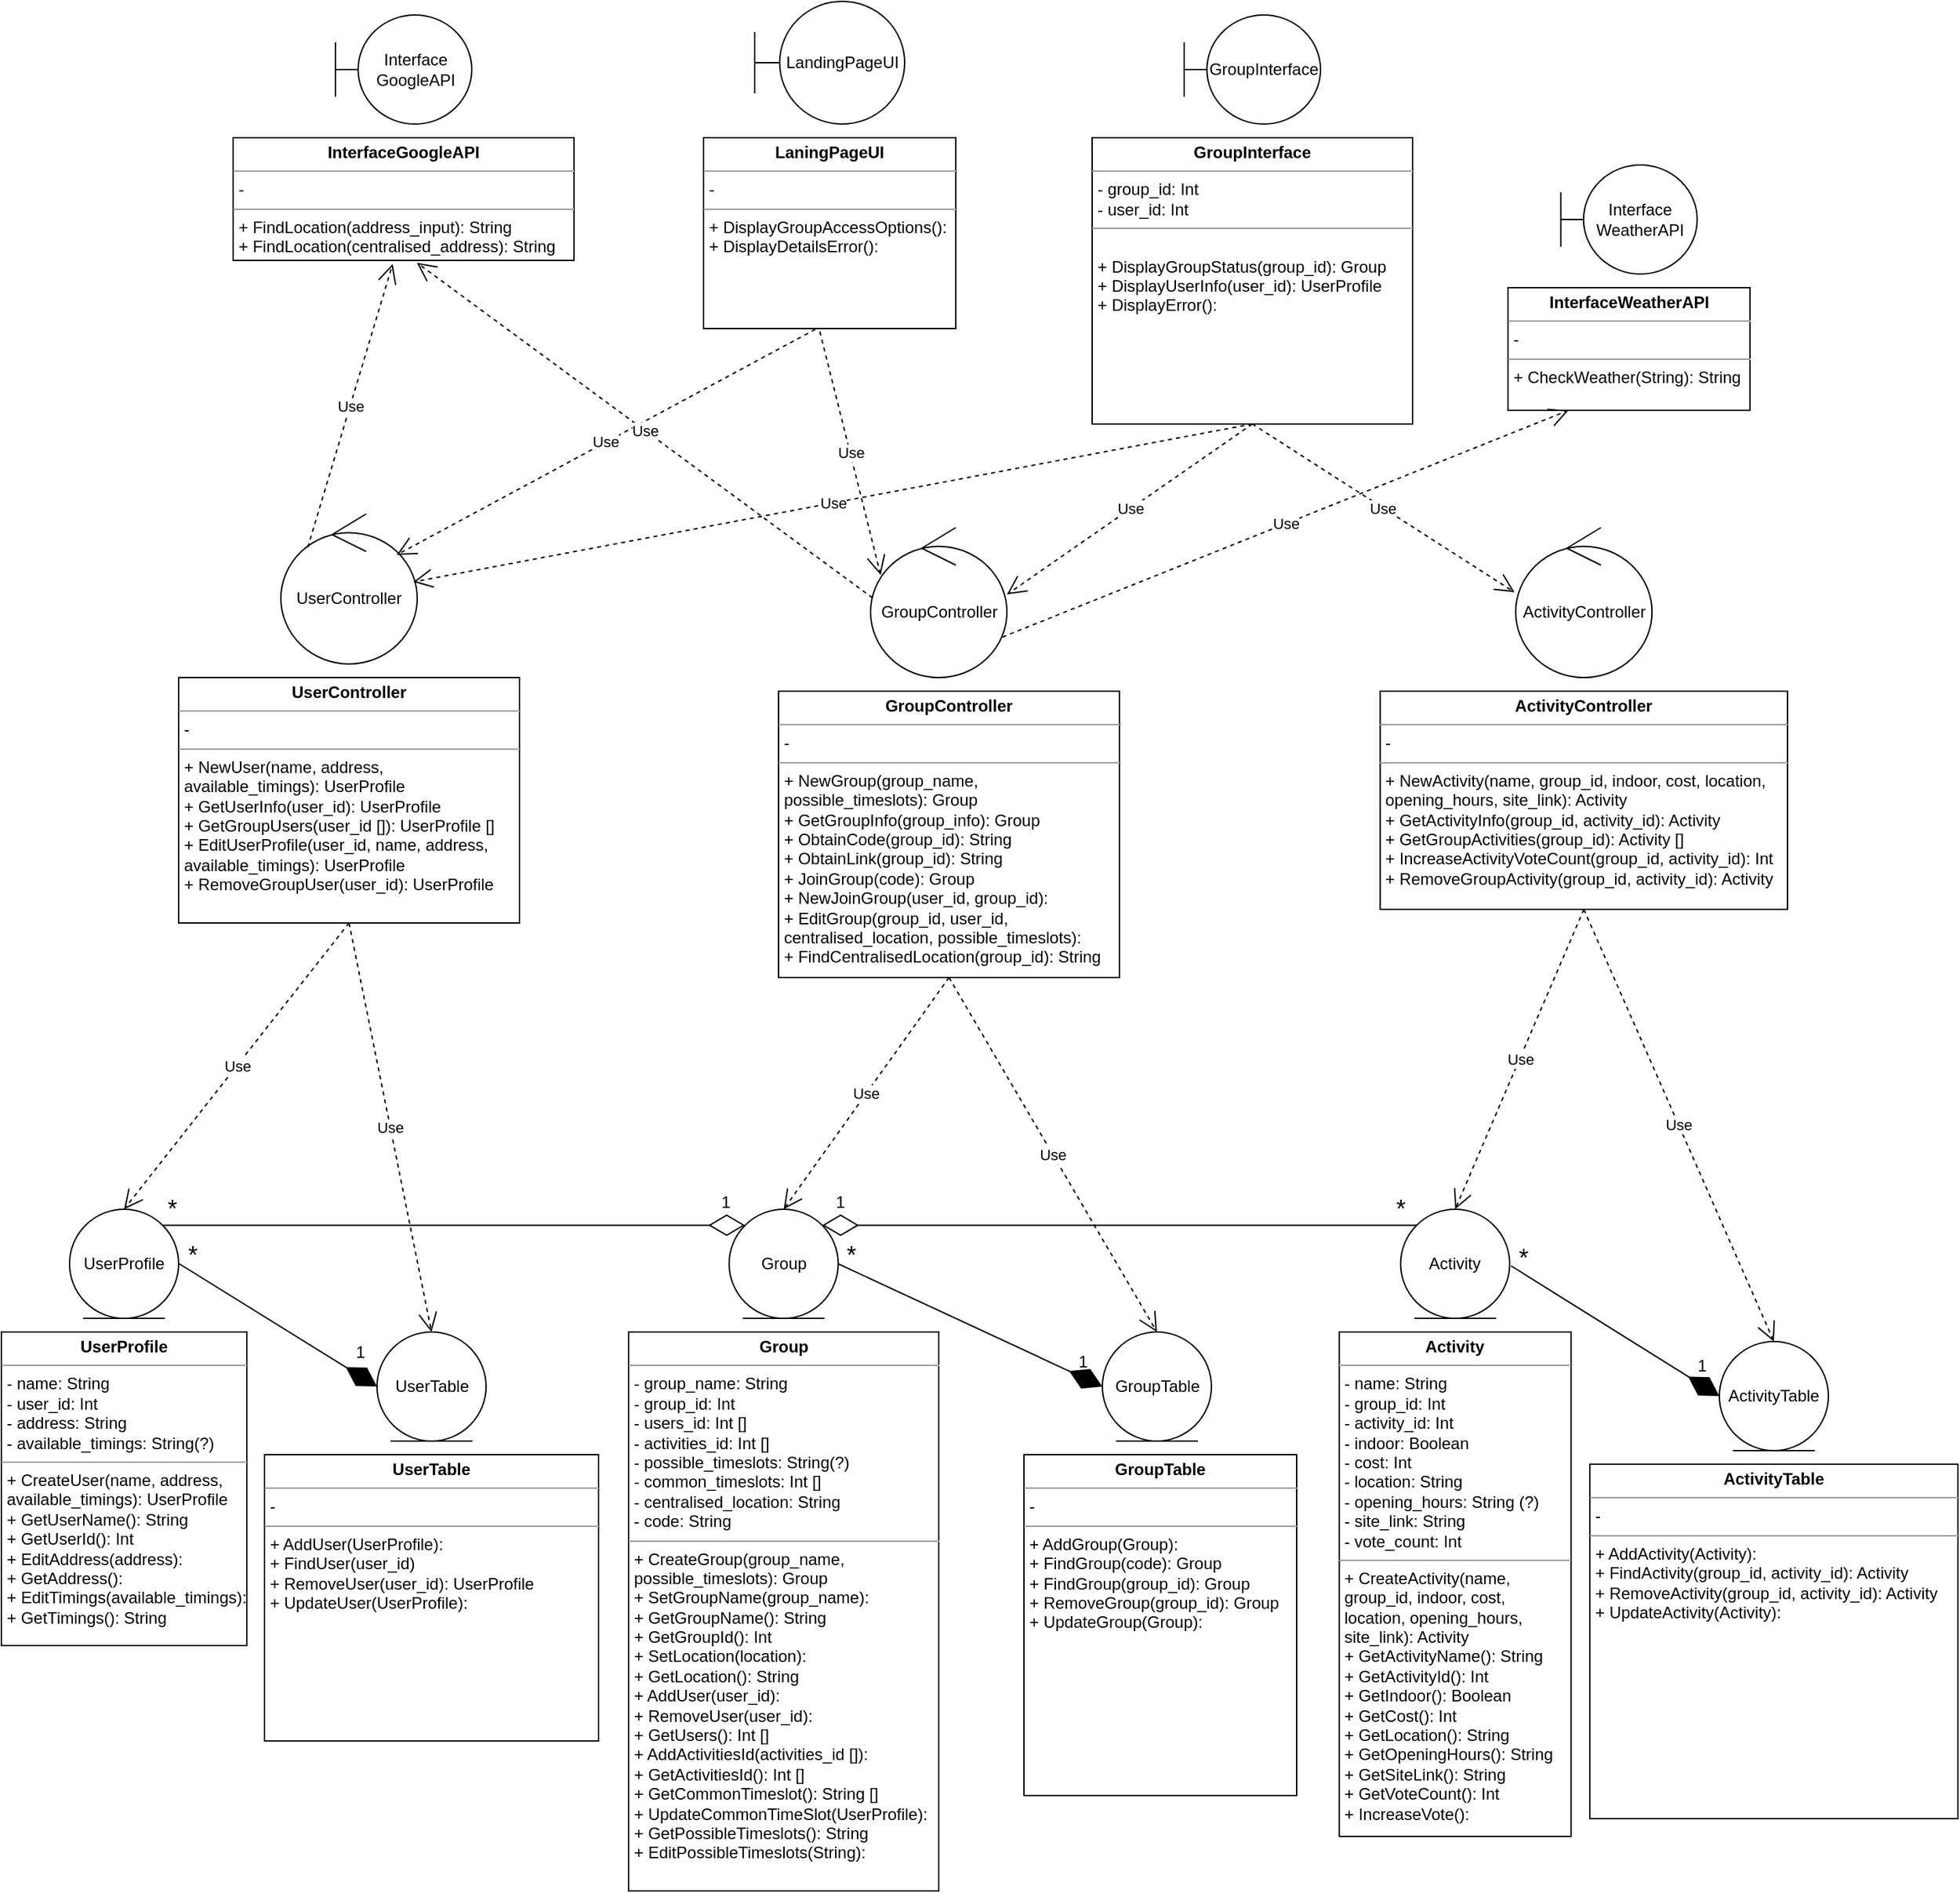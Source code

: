 <mxfile version="21.8.2" type="github">
  <diagram name="Page-1" id="uvnOoF_jIeyzYQmnAms-">
    <mxGraphModel dx="1050" dy="534" grid="1" gridSize="10" guides="1" tooltips="1" connect="1" arrows="1" fold="1" page="1" pageScale="1" pageWidth="850" pageHeight="1100" math="0" shadow="0">
      <root>
        <mxCell id="0" />
        <mxCell id="1" parent="0" />
        <mxCell id="8IvMyrpGu7eAvxIRYCVV-1" value="GroupController" style="ellipse;shape=umlControl;whiteSpace=wrap;html=1;" vertex="1" parent="1">
          <mxGeometry x="747.5" y="1070" width="100" height="110" as="geometry" />
        </mxCell>
        <mxCell id="8IvMyrpGu7eAvxIRYCVV-2" value="&lt;p style=&quot;margin:0px;margin-top:4px;text-align:center;&quot;&gt;&lt;b&gt;GroupController&lt;/b&gt;&lt;/p&gt;&lt;hr size=&quot;1&quot;&gt;&lt;p style=&quot;margin:0px;margin-left:4px;&quot;&gt;-&amp;nbsp;&lt;/p&gt;&lt;hr size=&quot;1&quot;&gt;&lt;p style=&quot;margin:0px;margin-left:4px;&quot;&gt;+ NewGroup(group_name, possible_timeslots&lt;span style=&quot;background-color: initial;&quot;&gt;): Group&lt;/span&gt;&lt;/p&gt;&lt;p style=&quot;margin:0px;margin-left:4px;&quot;&gt;&lt;span style=&quot;background-color: initial;&quot;&gt;+ GetGroupInfo(group_info): Group&lt;/span&gt;&lt;br&gt;&lt;/p&gt;&lt;p style=&quot;margin:0px;margin-left:4px;&quot;&gt;+ ObtainCode(group_id): String&lt;/p&gt;&lt;p style=&quot;margin:0px;margin-left:4px;&quot;&gt;+ ObtainLink(group_id): String&lt;/p&gt;&lt;p style=&quot;margin:0px;margin-left:4px;&quot;&gt;+ JoinGroup(code): Group&amp;nbsp;&lt;/p&gt;&lt;p style=&quot;margin:0px;margin-left:4px;&quot;&gt;+ NewJoinGroup(user_id, group_id):&lt;br&gt;&lt;/p&gt;&lt;p style=&quot;margin:0px;margin-left:4px;&quot;&gt;+ EditGroup(group_id, user_id, centralised_location, possible_timeslots):&amp;nbsp;&lt;/p&gt;&lt;p style=&quot;margin:0px;margin-left:4px;&quot;&gt;+ FindCentralisedLocation(group_id): String&lt;/p&gt;" style="verticalAlign=top;align=left;overflow=fill;fontSize=12;fontFamily=Helvetica;html=1;whiteSpace=wrap;" vertex="1" parent="1">
          <mxGeometry x="680" y="1190" width="250" height="210" as="geometry" />
        </mxCell>
        <mxCell id="8IvMyrpGu7eAvxIRYCVV-3" value="LandingPageUI" style="shape=umlBoundary;whiteSpace=wrap;html=1;" vertex="1" parent="1">
          <mxGeometry x="662.5" y="684" width="110" height="90" as="geometry" />
        </mxCell>
        <mxCell id="8IvMyrpGu7eAvxIRYCVV-4" value="&lt;p style=&quot;margin:0px;margin-top:4px;text-align:center;&quot;&gt;&lt;b&gt;LaningPageUI&lt;/b&gt;&lt;br&gt;&lt;/p&gt;&lt;hr size=&quot;1&quot;&gt;&lt;p style=&quot;margin:0px;margin-left:4px;&quot;&gt;-&lt;/p&gt;&lt;hr size=&quot;1&quot;&gt;&lt;p style=&quot;margin:0px;margin-left:4px;&quot;&gt;+ DisplayGroupAccessOptions():&lt;/p&gt;&lt;p style=&quot;margin:0px;margin-left:4px;&quot;&gt;+ DisplayDetailsError():&lt;/p&gt;" style="verticalAlign=top;align=left;overflow=fill;fontSize=12;fontFamily=Helvetica;html=1;whiteSpace=wrap;" vertex="1" parent="1">
          <mxGeometry x="625" y="784" width="185" height="140" as="geometry" />
        </mxCell>
        <mxCell id="8IvMyrpGu7eAvxIRYCVV-5" value="GroupTable" style="ellipse;shape=umlEntity;whiteSpace=wrap;html=1;" vertex="1" parent="1">
          <mxGeometry x="917.5" y="1660" width="80" height="80" as="geometry" />
        </mxCell>
        <mxCell id="8IvMyrpGu7eAvxIRYCVV-6" value="&lt;p style=&quot;margin:0px;margin-top:4px;text-align:center;&quot;&gt;&lt;b&gt;GroupTable&lt;/b&gt;&lt;/p&gt;&lt;hr size=&quot;1&quot;&gt;&lt;p style=&quot;margin:0px;margin-left:4px;&quot;&gt;-&lt;/p&gt;&lt;hr size=&quot;1&quot;&gt;&lt;p style=&quot;margin:0px;margin-left:4px;&quot;&gt;+ AddGroup(Group):&lt;br&gt;&lt;/p&gt;&lt;p style=&quot;margin:0px;margin-left:4px;&quot;&gt;+ FindGroup(code): Group&lt;/p&gt;&lt;p style=&quot;margin:0px;margin-left:4px;&quot;&gt;+ FindGroup(group_id): Group&lt;/p&gt;&lt;p style=&quot;margin:0px;margin-left:4px;&quot;&gt;+ RemoveGroup(group_id): Group&lt;/p&gt;&lt;p style=&quot;margin:0px;margin-left:4px;&quot;&gt;+ UpdateGroup(Group):&lt;/p&gt;" style="verticalAlign=top;align=left;overflow=fill;fontSize=12;fontFamily=Helvetica;html=1;whiteSpace=wrap;" vertex="1" parent="1">
          <mxGeometry x="860" y="1750" width="200" height="250" as="geometry" />
        </mxCell>
        <mxCell id="8IvMyrpGu7eAvxIRYCVV-7" value="Group" style="ellipse;shape=umlEntity;whiteSpace=wrap;html=1;" vertex="1" parent="1">
          <mxGeometry x="643.75" y="1570" width="80" height="80" as="geometry" />
        </mxCell>
        <mxCell id="8IvMyrpGu7eAvxIRYCVV-8" value="&lt;p style=&quot;margin:0px;margin-top:4px;text-align:center;&quot;&gt;&lt;b&gt;Group&lt;/b&gt;&lt;/p&gt;&lt;hr size=&quot;1&quot;&gt;&lt;p style=&quot;margin:0px;margin-left:4px;&quot;&gt;&lt;span style=&quot;background-color: initial;&quot;&gt;- group_name: String&lt;/span&gt;&lt;/p&gt;&lt;p style=&quot;margin:0px;margin-left:4px;&quot;&gt;&lt;span style=&quot;background-color: initial;&quot;&gt;- group_id: Int&lt;/span&gt;&lt;/p&gt;&lt;p style=&quot;margin:0px;margin-left:4px;&quot;&gt;&lt;span style=&quot;background-color: initial;&quot;&gt;- users_id: Int []&lt;/span&gt;&lt;br&gt;&lt;/p&gt;&lt;p style=&quot;margin:0px;margin-left:4px;&quot;&gt;- activities_id: Int []&lt;span style=&quot;background-color: initial;&quot;&gt;&lt;br&gt;&lt;/span&gt;&lt;/p&gt;&lt;p style=&quot;margin:0px;margin-left:4px;&quot;&gt;- possible_timeslots: String(?)&lt;/p&gt;&lt;p style=&quot;margin:0px;margin-left:4px;&quot;&gt;- common_timeslots: Int []&lt;/p&gt;&lt;p style=&quot;margin:0px;margin-left:4px;&quot;&gt;- centralised_location: String&lt;/p&gt;&lt;p style=&quot;margin:0px;margin-left:4px;&quot;&gt;- code: String&lt;/p&gt;&lt;hr size=&quot;1&quot;&gt;&lt;p style=&quot;border-color: var(--border-color); margin: 0px 0px 0px 4px;&quot;&gt;+ CreateGroup(group_name, possible_timeslots): Group&lt;/p&gt;&lt;p style=&quot;margin:0px;margin-left:4px;&quot;&gt;+ SetGroupName(group_name): &lt;/p&gt;&lt;p style=&quot;margin:0px;margin-left:4px;&quot;&gt;+ GetGroupName(): String&lt;/p&gt;&lt;p style=&quot;margin:0px;margin-left:4px;&quot;&gt;+ GetGroupId(): Int&lt;/p&gt;&lt;p style=&quot;margin:0px;margin-left:4px;&quot;&gt;+ SetLocation(location): &lt;/p&gt;&lt;p style=&quot;margin:0px;margin-left:4px;&quot;&gt;+ GetLocation(): String&lt;/p&gt;&lt;p style=&quot;margin:0px;margin-left:4px;&quot;&gt;+ AddUser(user_id):&lt;/p&gt;&lt;p style=&quot;margin:0px;margin-left:4px;&quot;&gt;&lt;span style=&quot;background-color: initial;&quot;&gt;+ RemoveUser(user_id):&lt;/span&gt;&lt;br&gt;&lt;/p&gt;&lt;p style=&quot;margin:0px;margin-left:4px;&quot;&gt;+ GetUsers(): Int []&lt;span style=&quot;background-color: initial;&quot;&gt;&lt;br&gt;&lt;/span&gt;&lt;/p&gt;&lt;p style=&quot;margin:0px;margin-left:4px;&quot;&gt;+ AddActivitiesId(activities_id []):&lt;/p&gt;&lt;p style=&quot;margin:0px;margin-left:4px;&quot;&gt;+ GetActivitiesId(): Int []&lt;/p&gt;&lt;p style=&quot;margin:0px;margin-left:4px;&quot;&gt;+ GetCommonTimeslot(): String []&lt;/p&gt;&lt;p style=&quot;margin:0px;margin-left:4px;&quot;&gt;+ UpdateCommonTimeSlot(UserProfile):&amp;nbsp;&lt;/p&gt;&lt;p style=&quot;margin:0px;margin-left:4px;&quot;&gt;+ GetPossibleTimeslots(): String&lt;br&gt;&lt;/p&gt;&lt;p style=&quot;margin:0px;margin-left:4px;&quot;&gt;+ EditPossibleTimeslots(String):&lt;/p&gt;" style="verticalAlign=top;align=left;overflow=fill;fontSize=12;fontFamily=Helvetica;html=1;whiteSpace=wrap;" vertex="1" parent="1">
          <mxGeometry x="570" y="1660" width="227.5" height="410" as="geometry" />
        </mxCell>
        <mxCell id="8IvMyrpGu7eAvxIRYCVV-9" value="UserProfile" style="ellipse;shape=umlEntity;whiteSpace=wrap;html=1;" vertex="1" parent="1">
          <mxGeometry x="160" y="1570" width="80" height="80" as="geometry" />
        </mxCell>
        <mxCell id="8IvMyrpGu7eAvxIRYCVV-10" value="&lt;p style=&quot;margin:0px;margin-top:4px;text-align:center;&quot;&gt;&lt;b&gt;UserProfile&lt;/b&gt;&lt;/p&gt;&lt;hr size=&quot;1&quot;&gt;&lt;p style=&quot;margin:0px;margin-left:4px;&quot;&gt;- name: String&lt;/p&gt;&lt;p style=&quot;margin:0px;margin-left:4px;&quot;&gt;- user_id: Int&lt;/p&gt;&lt;p style=&quot;margin:0px;margin-left:4px;&quot;&gt;- address: String&lt;/p&gt;&lt;p style=&quot;margin:0px;margin-left:4px;&quot;&gt;- available_timings: String(?)&lt;/p&gt;&lt;hr size=&quot;1&quot;&gt;&lt;p style=&quot;border-color: var(--border-color); margin: 0px 0px 0px 4px;&quot;&gt;+ CreateUser(name, address, available_timings): UserProfile&lt;/p&gt;&lt;p style=&quot;margin:0px;margin-left:4px;&quot;&gt;+ GetUserName(): String&lt;br&gt;&lt;/p&gt;&lt;p style=&quot;margin:0px;margin-left:4px;&quot;&gt;&lt;span style=&quot;background-color: initial;&quot;&gt;+ GetUserId(): Int&lt;/span&gt;&lt;/p&gt;&lt;p style=&quot;margin:0px;margin-left:4px;&quot;&gt;&lt;span style=&quot;background-color: initial;&quot;&gt;+ EditAddress(address):&lt;/span&gt;&lt;/p&gt;&lt;p style=&quot;margin:0px;margin-left:4px;&quot;&gt;&lt;span style=&quot;background-color: initial;&quot;&gt;+ GetAddress():&lt;/span&gt;&lt;/p&gt;&lt;p style=&quot;margin:0px;margin-left:4px;&quot;&gt;+ EditTimings(available_timings):&lt;/p&gt;&lt;p style=&quot;margin:0px;margin-left:4px;&quot;&gt;+ GetTimings(): String&lt;/p&gt;" style="verticalAlign=top;align=left;overflow=fill;fontSize=12;fontFamily=Helvetica;html=1;whiteSpace=wrap;" vertex="1" parent="1">
          <mxGeometry x="110" y="1660" width="180" height="230" as="geometry" />
        </mxCell>
        <mxCell id="8IvMyrpGu7eAvxIRYCVV-11" value="UserController" style="ellipse;shape=umlControl;whiteSpace=wrap;html=1;" vertex="1" parent="1">
          <mxGeometry x="315" y="1060" width="100" height="110" as="geometry" />
        </mxCell>
        <mxCell id="8IvMyrpGu7eAvxIRYCVV-12" value="&lt;p style=&quot;margin:0px;margin-top:4px;text-align:center;&quot;&gt;&lt;b&gt;UserController&lt;/b&gt;&lt;/p&gt;&lt;hr size=&quot;1&quot;&gt;&lt;p style=&quot;margin:0px;margin-left:4px;&quot;&gt;-&lt;/p&gt;&lt;hr size=&quot;1&quot;&gt;&lt;p style=&quot;margin:0px;margin-left:4px;&quot;&gt;&lt;span style=&quot;background-color: initial;&quot;&gt;+ NewUser(name, address, available_timings): UserProfile&lt;/span&gt;&lt;/p&gt;&lt;p style=&quot;margin:0px;margin-left:4px;&quot;&gt;&lt;span style=&quot;background-color: initial;&quot;&gt;+ GetUserInfo(user_id): UserProfile&lt;/span&gt;&lt;br&gt;&lt;/p&gt;&lt;p style=&quot;margin:0px;margin-left:4px;&quot;&gt;+ GetGroupUsers(user_id []): UserProfile []&lt;br&gt;&lt;/p&gt;&lt;p style=&quot;margin:0px;margin-left:4px;&quot;&gt;+ EditUserProfile(user_id, name, address, available_timings): UserProfile&lt;/p&gt;&lt;p style=&quot;margin:0px;margin-left:4px;&quot;&gt;&lt;span style=&quot;background-color: initial;&quot;&gt;+ RemoveGroupUser(user_id): UserProfile&amp;nbsp;&lt;/span&gt;&lt;/p&gt;" style="verticalAlign=top;align=left;overflow=fill;fontSize=12;fontFamily=Helvetica;html=1;whiteSpace=wrap;" vertex="1" parent="1">
          <mxGeometry x="240" y="1180" width="250" height="180" as="geometry" />
        </mxCell>
        <mxCell id="8IvMyrpGu7eAvxIRYCVV-13" value="Interface&lt;br&gt;GoogleAPI" style="shape=umlBoundary;whiteSpace=wrap;html=1;" vertex="1" parent="1">
          <mxGeometry x="355" y="694" width="100" height="80" as="geometry" />
        </mxCell>
        <mxCell id="8IvMyrpGu7eAvxIRYCVV-14" value="&lt;p style=&quot;margin:0px;margin-top:4px;text-align:center;&quot;&gt;&lt;b&gt;InterfaceGoogleAPI&lt;/b&gt;&lt;/p&gt;&lt;hr size=&quot;1&quot;&gt;&lt;p style=&quot;margin:0px;margin-left:4px;&quot;&gt;-&lt;/p&gt;&lt;hr size=&quot;1&quot;&gt;&lt;p style=&quot;margin:0px;margin-left:4px;&quot;&gt;+ FindLocation(address_input): String&lt;/p&gt;&lt;p style=&quot;margin:0px;margin-left:4px;&quot;&gt;+ FindLocation(centralised_address): String&lt;/p&gt;" style="verticalAlign=top;align=left;overflow=fill;fontSize=12;fontFamily=Helvetica;html=1;whiteSpace=wrap;" vertex="1" parent="1">
          <mxGeometry x="280" y="784" width="250" height="90" as="geometry" />
        </mxCell>
        <mxCell id="8IvMyrpGu7eAvxIRYCVV-15" value="Interface&lt;br&gt;WeatherAPI" style="shape=umlBoundary;whiteSpace=wrap;html=1;" vertex="1" parent="1">
          <mxGeometry x="1253.75" y="804" width="100" height="80" as="geometry" />
        </mxCell>
        <mxCell id="8IvMyrpGu7eAvxIRYCVV-16" value="&lt;p style=&quot;margin:0px;margin-top:4px;text-align:center;&quot;&gt;&lt;b&gt;InterfaceWeatherAPI&lt;/b&gt;&lt;/p&gt;&lt;hr size=&quot;1&quot;&gt;&lt;p style=&quot;margin:0px;margin-left:4px;&quot;&gt;-&lt;/p&gt;&lt;hr size=&quot;1&quot;&gt;&lt;p style=&quot;margin:0px;margin-left:4px;&quot;&gt;+ CheckWeather(String): String&lt;/p&gt;" style="verticalAlign=top;align=left;overflow=fill;fontSize=12;fontFamily=Helvetica;html=1;whiteSpace=wrap;" vertex="1" parent="1">
          <mxGeometry x="1215" y="894" width="177.5" height="90" as="geometry" />
        </mxCell>
        <mxCell id="8IvMyrpGu7eAvxIRYCVV-17" value="GroupInterface" style="shape=umlBoundary;whiteSpace=wrap;html=1;" vertex="1" parent="1">
          <mxGeometry x="977.5" y="694" width="100" height="80" as="geometry" />
        </mxCell>
        <mxCell id="8IvMyrpGu7eAvxIRYCVV-18" value="&lt;p style=&quot;margin:0px;margin-top:4px;text-align:center;&quot;&gt;&lt;b&gt;GroupInterface&lt;/b&gt;&lt;/p&gt;&lt;hr size=&quot;1&quot;&gt;&lt;p style=&quot;margin:0px;margin-left:4px;&quot;&gt;- group_id: Int&lt;/p&gt;&lt;p style=&quot;margin:0px;margin-left:4px;&quot;&gt;- user_id: Int&lt;/p&gt;&lt;hr size=&quot;1&quot;&gt;&lt;p style=&quot;margin:0px;margin-left:4px;&quot;&gt;&lt;span style=&quot;background-color: initial;&quot;&gt;&lt;br&gt;&lt;/span&gt;&lt;/p&gt;&lt;p style=&quot;margin:0px;margin-left:4px;&quot;&gt;&lt;span style=&quot;background-color: initial;&quot;&gt;+ DisplayGroupStatus(group_id): Group&lt;/span&gt;&lt;br&gt;&lt;/p&gt;&lt;p style=&quot;margin:0px;margin-left:4px;&quot;&gt;+ DisplayUserInfo(user_id): UserProfile&lt;span style=&quot;background-color: initial;&quot;&gt;&lt;br&gt;&lt;/span&gt;&lt;/p&gt;&lt;p style=&quot;margin:0px;margin-left:4px;&quot;&gt;&lt;span style=&quot;background-color: initial;&quot;&gt;+ DisplayError():&lt;/span&gt;&lt;/p&gt;&lt;p style=&quot;margin:0px;margin-left:4px;&quot;&gt;&lt;br&gt;&lt;/p&gt;" style="verticalAlign=top;align=left;overflow=fill;fontSize=12;fontFamily=Helvetica;html=1;whiteSpace=wrap;" vertex="1" parent="1">
          <mxGeometry x="910" y="784" width="235" height="210" as="geometry" />
        </mxCell>
        <mxCell id="8IvMyrpGu7eAvxIRYCVV-19" value="Activity" style="ellipse;shape=umlEntity;whiteSpace=wrap;html=1;" vertex="1" parent="1">
          <mxGeometry x="1136.25" y="1570" width="80" height="80" as="geometry" />
        </mxCell>
        <mxCell id="8IvMyrpGu7eAvxIRYCVV-20" value="&lt;p style=&quot;margin:0px;margin-top:4px;text-align:center;&quot;&gt;&lt;b&gt;Activity&lt;/b&gt;&lt;/p&gt;&lt;hr size=&quot;1&quot;&gt;&lt;p style=&quot;margin:0px;margin-left:4px;&quot;&gt;- name: String&lt;/p&gt;&lt;p style=&quot;margin:0px;margin-left:4px;&quot;&gt;- group_id: Int&lt;/p&gt;&lt;p style=&quot;margin:0px;margin-left:4px;&quot;&gt;- activity_id: Int&lt;/p&gt;&lt;p style=&quot;margin:0px;margin-left:4px;&quot;&gt;- indoor: Boolean&lt;/p&gt;&lt;p style=&quot;margin:0px;margin-left:4px;&quot;&gt;- cost: Int&lt;/p&gt;&lt;p style=&quot;margin:0px;margin-left:4px;&quot;&gt;- location: String&lt;/p&gt;&lt;p style=&quot;margin:0px;margin-left:4px;&quot;&gt;- opening_hours: String (?)&lt;/p&gt;&lt;p style=&quot;margin:0px;margin-left:4px;&quot;&gt;- site_link: String&lt;/p&gt;&lt;p style=&quot;margin:0px;margin-left:4px;&quot;&gt;- vote_count: Int&lt;/p&gt;&lt;hr size=&quot;1&quot;&gt;&lt;p style=&quot;margin:0px;margin-left:4px;&quot;&gt;+ CreateActivity(name, group_id, indoor, cost, location, opening_hours, site_link): Activity&lt;br&gt;&lt;/p&gt;&lt;p style=&quot;margin:0px;margin-left:4px;&quot;&gt;+ GetActivityName(): String&lt;/p&gt;&lt;p style=&quot;margin:0px;margin-left:4px;&quot;&gt;+ GetActivityId(): Int&lt;/p&gt;&lt;p style=&quot;margin:0px;margin-left:4px;&quot;&gt;+ GetIndoor(): Boolean&lt;/p&gt;&lt;p style=&quot;margin:0px;margin-left:4px;&quot;&gt;+ GetCost(): Int&lt;/p&gt;&lt;p style=&quot;margin:0px;margin-left:4px;&quot;&gt;+ GetLocation(): String&lt;/p&gt;&lt;p style=&quot;margin:0px;margin-left:4px;&quot;&gt;+ GetOpeningHours(): String&lt;/p&gt;&lt;p style=&quot;margin:0px;margin-left:4px;&quot;&gt;+ GetSiteLink(): String&lt;/p&gt;&lt;p style=&quot;margin:0px;margin-left:4px;&quot;&gt;+ GetVoteCount(): Int&lt;/p&gt;&lt;p style=&quot;margin:0px;margin-left:4px;&quot;&gt;+ IncreaseVote():&amp;nbsp;&lt;br&gt;&lt;/p&gt;" style="verticalAlign=top;align=left;overflow=fill;fontSize=12;fontFamily=Helvetica;html=1;whiteSpace=wrap;" vertex="1" parent="1">
          <mxGeometry x="1091.25" y="1660" width="170" height="370" as="geometry" />
        </mxCell>
        <mxCell id="8IvMyrpGu7eAvxIRYCVV-21" value="ActivityTable" style="ellipse;shape=umlEntity;whiteSpace=wrap;html=1;" vertex="1" parent="1">
          <mxGeometry x="1370" y="1667" width="80" height="80" as="geometry" />
        </mxCell>
        <mxCell id="8IvMyrpGu7eAvxIRYCVV-22" value="&lt;p style=&quot;margin:0px;margin-top:4px;text-align:center;&quot;&gt;&lt;b&gt;ActivityTable&lt;/b&gt;&lt;/p&gt;&lt;hr size=&quot;1&quot;&gt;&lt;p style=&quot;margin:0px;margin-left:4px;&quot;&gt;-&amp;nbsp;&lt;br&gt;&lt;/p&gt;&lt;hr size=&quot;1&quot;&gt;&lt;p style=&quot;margin:0px;margin-left:4px;&quot;&gt;+ AddActivity(Activity):&lt;br&gt;&lt;/p&gt;&lt;p style=&quot;margin:0px;margin-left:4px;&quot;&gt;+ FindActivity(group_id, activity_id): Activity&lt;/p&gt;&lt;p style=&quot;margin:0px;margin-left:4px;&quot;&gt;+ RemoveActivity(group_id, activity_id): Activity&lt;br&gt;&lt;/p&gt;&lt;p style=&quot;margin:0px;margin-left:4px;&quot;&gt;+ UpdateActivity(Activity):&lt;/p&gt;&lt;p style=&quot;margin:0px;margin-left:4px;&quot;&gt;&lt;br&gt;&lt;/p&gt;" style="verticalAlign=top;align=left;overflow=fill;fontSize=12;fontFamily=Helvetica;html=1;whiteSpace=wrap;" vertex="1" parent="1">
          <mxGeometry x="1275" y="1757" width="270" height="260" as="geometry" />
        </mxCell>
        <mxCell id="8IvMyrpGu7eAvxIRYCVV-23" value="ActivityController" style="ellipse;shape=umlControl;whiteSpace=wrap;html=1;" vertex="1" parent="1">
          <mxGeometry x="1220.63" y="1070" width="100" height="110" as="geometry" />
        </mxCell>
        <mxCell id="8IvMyrpGu7eAvxIRYCVV-24" value="&lt;p style=&quot;margin:0px;margin-top:4px;text-align:center;&quot;&gt;&lt;b&gt;ActivityController&lt;/b&gt;&lt;/p&gt;&lt;hr size=&quot;1&quot;&gt;&lt;p style=&quot;margin:0px;margin-left:4px;&quot;&gt;-&lt;/p&gt;&lt;hr size=&quot;1&quot;&gt;&lt;p style=&quot;margin:0px;margin-left:4px;&quot;&gt;+ NewActivity(name, group_id, indoor, cost, location, opening_hours, site_link): Activity&lt;/p&gt;&lt;p style=&quot;margin:0px;margin-left:4px;&quot;&gt;+ GetActivityInfo(group_id, activity_id): Activity&lt;br&gt;&lt;/p&gt;&lt;p style=&quot;margin:0px;margin-left:4px;&quot;&gt;+ GetGroupActivities(group_id): Activity []&lt;/p&gt;&lt;p style=&quot;margin:0px;margin-left:4px;&quot;&gt;&lt;span style=&quot;text-align: center; background-color: initial;&quot;&gt;+ IncreaseActivityVoteCount(group_id, activity_id): Int&lt;/span&gt;&lt;/p&gt;&lt;p style=&quot;margin:0px;margin-left:4px;&quot;&gt;&lt;span style=&quot;text-align: center; background-color: initial;&quot;&gt;+ RemoveGroupActivity(group_id, activity_id): Activity&lt;/span&gt;&lt;/p&gt;&lt;p style=&quot;margin:0px;margin-left:4px;&quot;&gt;&lt;br&gt;&lt;/p&gt;" style="verticalAlign=top;align=left;overflow=fill;fontSize=12;fontFamily=Helvetica;html=1;whiteSpace=wrap;" vertex="1" parent="1">
          <mxGeometry x="1121.25" y="1190" width="298.75" height="160" as="geometry" />
        </mxCell>
        <mxCell id="8IvMyrpGu7eAvxIRYCVV-25" value="UserTable" style="ellipse;shape=umlEntity;whiteSpace=wrap;html=1;" vertex="1" parent="1">
          <mxGeometry x="385.5" y="1660" width="80" height="80" as="geometry" />
        </mxCell>
        <mxCell id="8IvMyrpGu7eAvxIRYCVV-26" value="&lt;p style=&quot;margin:0px;margin-top:4px;text-align:center;&quot;&gt;&lt;b&gt;UserTable&lt;/b&gt;&lt;/p&gt;&lt;hr size=&quot;1&quot;&gt;&lt;p style=&quot;margin:0px;margin-left:4px;&quot;&gt;-&lt;/p&gt;&lt;hr size=&quot;1&quot;&gt;&lt;p style=&quot;margin:0px;margin-left:4px;&quot;&gt;&lt;span style=&quot;background-color: initial;&quot;&gt;+ AddUser(UserProfile):&amp;nbsp;&lt;/span&gt;&lt;br&gt;&lt;/p&gt;&lt;p style=&quot;margin:0px;margin-left:4px;&quot;&gt;+ FindUser(user_id)&lt;/p&gt;&lt;p style=&quot;margin:0px;margin-left:4px;&quot;&gt;&lt;span style=&quot;background-color: initial;&quot;&gt;+ RemoveUser(user_id): UserProfile&lt;/span&gt;&lt;br&gt;&lt;/p&gt;&lt;p style=&quot;margin:0px;margin-left:4px;&quot;&gt;+ UpdateUser(UserProfile):&lt;/p&gt;" style="verticalAlign=top;align=left;overflow=fill;fontSize=12;fontFamily=Helvetica;html=1;whiteSpace=wrap;" vertex="1" parent="1">
          <mxGeometry x="303" y="1750" width="245" height="210" as="geometry" />
        </mxCell>
        <mxCell id="8IvMyrpGu7eAvxIRYCVV-27" value="Use" style="endArrow=open;endSize=12;dashed=1;html=1;rounded=0;entryX=1;entryY=0.446;entryDx=0;entryDy=0;entryPerimeter=0;exitX=0.5;exitY=1;exitDx=0;exitDy=0;" edge="1" parent="1" source="8IvMyrpGu7eAvxIRYCVV-18" target="8IvMyrpGu7eAvxIRYCVV-1">
          <mxGeometry width="160" relative="1" as="geometry">
            <mxPoint x="1010" y="970" as="sourcePoint" />
            <mxPoint x="803.75" y="990" as="targetPoint" />
          </mxGeometry>
        </mxCell>
        <mxCell id="8IvMyrpGu7eAvxIRYCVV-28" value="Use" style="endArrow=open;endSize=12;dashed=1;html=1;rounded=0;entryX=0.972;entryY=0.453;entryDx=0;entryDy=0;entryPerimeter=0;exitX=0.5;exitY=1;exitDx=0;exitDy=0;" edge="1" parent="1" source="8IvMyrpGu7eAvxIRYCVV-18" target="8IvMyrpGu7eAvxIRYCVV-11">
          <mxGeometry width="160" relative="1" as="geometry">
            <mxPoint x="950" y="970" as="sourcePoint" />
            <mxPoint x="858" y="1129" as="targetPoint" />
          </mxGeometry>
        </mxCell>
        <mxCell id="8IvMyrpGu7eAvxIRYCVV-29" value="Use" style="endArrow=open;endSize=12;dashed=1;html=1;rounded=0;entryX=-0.009;entryY=0.431;entryDx=0;entryDy=0;entryPerimeter=0;exitX=0.5;exitY=1;exitDx=0;exitDy=0;" edge="1" parent="1" source="8IvMyrpGu7eAvxIRYCVV-18" target="8IvMyrpGu7eAvxIRYCVV-23">
          <mxGeometry width="160" relative="1" as="geometry">
            <mxPoint x="1040" y="960" as="sourcePoint" />
            <mxPoint x="868" y="1139" as="targetPoint" />
          </mxGeometry>
        </mxCell>
        <mxCell id="8IvMyrpGu7eAvxIRYCVV-30" value="Use" style="endArrow=open;endSize=12;dashed=1;html=1;rounded=0;exitX=0.461;exitY=1.016;exitDx=0;exitDy=0;exitPerimeter=0;entryX=0.074;entryY=0.316;entryDx=0;entryDy=0;entryPerimeter=0;" edge="1" parent="1" source="8IvMyrpGu7eAvxIRYCVV-4" target="8IvMyrpGu7eAvxIRYCVV-1">
          <mxGeometry width="160" relative="1" as="geometry">
            <mxPoint x="550" y="930" as="sourcePoint" />
            <mxPoint x="710" y="930" as="targetPoint" />
          </mxGeometry>
        </mxCell>
        <mxCell id="8IvMyrpGu7eAvxIRYCVV-31" value="Use" style="endArrow=open;endSize=12;dashed=1;html=1;rounded=0;exitX=0.443;exitY=1.004;exitDx=0;exitDy=0;exitPerimeter=0;" edge="1" parent="1" source="8IvMyrpGu7eAvxIRYCVV-4">
          <mxGeometry width="160" relative="1" as="geometry">
            <mxPoint x="550" y="930" as="sourcePoint" />
            <mxPoint x="400" y="1090" as="targetPoint" />
          </mxGeometry>
        </mxCell>
        <mxCell id="8IvMyrpGu7eAvxIRYCVV-32" value="Use" style="endArrow=open;endSize=12;dashed=1;html=1;rounded=0;exitX=0.197;exitY=0.223;exitDx=0;exitDy=0;exitPerimeter=0;entryX=0.468;entryY=1.029;entryDx=0;entryDy=0;entryPerimeter=0;" edge="1" parent="1" source="8IvMyrpGu7eAvxIRYCVV-11" target="8IvMyrpGu7eAvxIRYCVV-14">
          <mxGeometry width="160" relative="1" as="geometry">
            <mxPoint x="550" y="1040" as="sourcePoint" />
            <mxPoint x="710" y="1040" as="targetPoint" />
          </mxGeometry>
        </mxCell>
        <mxCell id="8IvMyrpGu7eAvxIRYCVV-33" value="Use" style="endArrow=open;endSize=12;dashed=1;html=1;rounded=0;entryX=0.539;entryY=1.019;entryDx=0;entryDy=0;entryPerimeter=0;exitX=0.015;exitY=0.469;exitDx=0;exitDy=0;exitPerimeter=0;" edge="1" parent="1" source="8IvMyrpGu7eAvxIRYCVV-1" target="8IvMyrpGu7eAvxIRYCVV-14">
          <mxGeometry width="160" relative="1" as="geometry">
            <mxPoint x="550" y="1040" as="sourcePoint" />
            <mxPoint x="710" y="1040" as="targetPoint" />
          </mxGeometry>
        </mxCell>
        <mxCell id="8IvMyrpGu7eAvxIRYCVV-34" value="Use" style="endArrow=open;endSize=12;dashed=1;html=1;rounded=0;entryX=0.25;entryY=1;entryDx=0;entryDy=0;exitX=0.967;exitY=0.73;exitDx=0;exitDy=0;exitPerimeter=0;" edge="1" parent="1" source="8IvMyrpGu7eAvxIRYCVV-1" target="8IvMyrpGu7eAvxIRYCVV-16">
          <mxGeometry width="160" relative="1" as="geometry">
            <mxPoint x="850" y="1140" as="sourcePoint" />
            <mxPoint x="1200" y="1040" as="targetPoint" />
          </mxGeometry>
        </mxCell>
        <mxCell id="8IvMyrpGu7eAvxIRYCVV-35" value="" style="endArrow=diamondThin;endFill=1;endSize=24;html=1;rounded=0;entryX=0;entryY=0.5;entryDx=0;entryDy=0;exitX=1;exitY=0.5;exitDx=0;exitDy=0;" edge="1" parent="1" source="8IvMyrpGu7eAvxIRYCVV-7" target="8IvMyrpGu7eAvxIRYCVV-5">
          <mxGeometry width="160" relative="1" as="geometry">
            <mxPoint x="790" y="1470" as="sourcePoint" />
            <mxPoint x="950" y="1470" as="targetPoint" />
          </mxGeometry>
        </mxCell>
        <mxCell id="8IvMyrpGu7eAvxIRYCVV-36" value="&lt;font style=&quot;font-size: 18px;&quot;&gt;*&lt;/font&gt;" style="text;html=1;align=center;verticalAlign=middle;resizable=0;points=[];autosize=1;strokeColor=none;fillColor=none;fontStyle=0" vertex="1" parent="1">
          <mxGeometry x="718" y="1584" width="30" height="40" as="geometry" />
        </mxCell>
        <mxCell id="8IvMyrpGu7eAvxIRYCVV-37" value="1" style="text;html=1;align=center;verticalAlign=middle;resizable=0;points=[];autosize=1;strokeColor=none;fillColor=none;" vertex="1" parent="1">
          <mxGeometry x="888" y="1667" width="30" height="30" as="geometry" />
        </mxCell>
        <mxCell id="8IvMyrpGu7eAvxIRYCVV-38" value="" style="endArrow=diamondThin;endFill=1;endSize=24;html=1;rounded=0;entryX=0;entryY=0.5;entryDx=0;entryDy=0;exitX=1;exitY=0.5;exitDx=0;exitDy=0;" edge="1" parent="1" target="8IvMyrpGu7eAvxIRYCVV-21">
          <mxGeometry width="160" relative="1" as="geometry">
            <mxPoint x="1217.25" y="1611.5" as="sourcePoint" />
            <mxPoint x="1361.25" y="1611.5" as="targetPoint" />
          </mxGeometry>
        </mxCell>
        <mxCell id="8IvMyrpGu7eAvxIRYCVV-39" value="&lt;font style=&quot;font-size: 18px;&quot;&gt;*&lt;/font&gt;" style="text;html=1;align=center;verticalAlign=middle;resizable=0;points=[];autosize=1;strokeColor=none;fillColor=none;fontStyle=0" vertex="1" parent="1">
          <mxGeometry x="1211.25" y="1585.5" width="30" height="40" as="geometry" />
        </mxCell>
        <mxCell id="8IvMyrpGu7eAvxIRYCVV-40" value="1" style="text;html=1;align=center;verticalAlign=middle;resizable=0;points=[];autosize=1;strokeColor=none;fillColor=none;" vertex="1" parent="1">
          <mxGeometry x="1342" y="1669.5" width="30" height="30" as="geometry" />
        </mxCell>
        <mxCell id="8IvMyrpGu7eAvxIRYCVV-41" value="" style="endArrow=diamondThin;endFill=1;endSize=24;html=1;rounded=0;entryX=0;entryY=0.5;entryDx=0;entryDy=0;exitX=1;exitY=0.5;exitDx=0;exitDy=0;" edge="1" parent="1" target="8IvMyrpGu7eAvxIRYCVV-25">
          <mxGeometry width="160" relative="1" as="geometry">
            <mxPoint x="240.5" y="1610" as="sourcePoint" />
            <mxPoint x="384.5" y="1610" as="targetPoint" />
          </mxGeometry>
        </mxCell>
        <mxCell id="8IvMyrpGu7eAvxIRYCVV-42" value="&lt;font style=&quot;font-size: 18px;&quot;&gt;*&lt;/font&gt;" style="text;html=1;align=center;verticalAlign=middle;resizable=0;points=[];autosize=1;strokeColor=none;fillColor=none;fontStyle=0" vertex="1" parent="1">
          <mxGeometry x="234.5" y="1584" width="30" height="40" as="geometry" />
        </mxCell>
        <mxCell id="8IvMyrpGu7eAvxIRYCVV-43" value="1" style="text;html=1;align=center;verticalAlign=middle;resizable=0;points=[];autosize=1;strokeColor=none;fillColor=none;" vertex="1" parent="1">
          <mxGeometry x="357.5" y="1660" width="30" height="30" as="geometry" />
        </mxCell>
        <mxCell id="8IvMyrpGu7eAvxIRYCVV-44" value="Use" style="endArrow=open;endSize=12;dashed=1;html=1;rounded=0;exitX=0.5;exitY=1;exitDx=0;exitDy=0;entryX=0.5;entryY=0;entryDx=0;entryDy=0;" edge="1" parent="1" source="8IvMyrpGu7eAvxIRYCVV-2" target="8IvMyrpGu7eAvxIRYCVV-7">
          <mxGeometry width="160" relative="1" as="geometry">
            <mxPoint x="720" y="1590" as="sourcePoint" />
            <mxPoint x="880" y="1590" as="targetPoint" />
          </mxGeometry>
        </mxCell>
        <mxCell id="8IvMyrpGu7eAvxIRYCVV-45" value="Use" style="endArrow=open;endSize=12;dashed=1;html=1;rounded=0;exitX=0.5;exitY=1;exitDx=0;exitDy=0;entryX=0.5;entryY=0;entryDx=0;entryDy=0;" edge="1" parent="1" source="8IvMyrpGu7eAvxIRYCVV-2" target="8IvMyrpGu7eAvxIRYCVV-5">
          <mxGeometry width="160" relative="1" as="geometry">
            <mxPoint x="815" y="1410" as="sourcePoint" />
            <mxPoint x="694" y="1700" as="targetPoint" />
          </mxGeometry>
        </mxCell>
        <mxCell id="8IvMyrpGu7eAvxIRYCVV-46" value="Use" style="endArrow=open;endSize=12;dashed=1;html=1;rounded=0;exitX=0.5;exitY=1;exitDx=0;exitDy=0;entryX=0.5;entryY=0;entryDx=0;entryDy=0;" edge="1" parent="1" source="8IvMyrpGu7eAvxIRYCVV-12" target="8IvMyrpGu7eAvxIRYCVV-25">
          <mxGeometry width="160" relative="1" as="geometry">
            <mxPoint x="540" y="1590" as="sourcePoint" />
            <mxPoint x="700" y="1590" as="targetPoint" />
          </mxGeometry>
        </mxCell>
        <mxCell id="8IvMyrpGu7eAvxIRYCVV-47" value="Use" style="endArrow=open;endSize=12;dashed=1;html=1;rounded=0;exitX=0.5;exitY=1;exitDx=0;exitDy=0;entryX=0.5;entryY=0;entryDx=0;entryDy=0;" edge="1" parent="1" source="8IvMyrpGu7eAvxIRYCVV-12" target="8IvMyrpGu7eAvxIRYCVV-9">
          <mxGeometry width="160" relative="1" as="geometry">
            <mxPoint x="540" y="1590" as="sourcePoint" />
            <mxPoint x="700" y="1590" as="targetPoint" />
          </mxGeometry>
        </mxCell>
        <mxCell id="8IvMyrpGu7eAvxIRYCVV-48" value="Use" style="endArrow=open;endSize=12;dashed=1;html=1;rounded=0;exitX=0.5;exitY=1;exitDx=0;exitDy=0;entryX=0.5;entryY=0;entryDx=0;entryDy=0;" edge="1" parent="1" source="8IvMyrpGu7eAvxIRYCVV-24" target="8IvMyrpGu7eAvxIRYCVV-21">
          <mxGeometry width="160" relative="1" as="geometry">
            <mxPoint x="1330" y="1590" as="sourcePoint" />
            <mxPoint x="1490" y="1590" as="targetPoint" />
          </mxGeometry>
        </mxCell>
        <mxCell id="8IvMyrpGu7eAvxIRYCVV-49" value="Use" style="endArrow=open;endSize=12;dashed=1;html=1;rounded=0;exitX=0.5;exitY=1;exitDx=0;exitDy=0;entryX=0.5;entryY=0;entryDx=0;entryDy=0;" edge="1" parent="1" source="8IvMyrpGu7eAvxIRYCVV-24" target="8IvMyrpGu7eAvxIRYCVV-19">
          <mxGeometry width="160" relative="1" as="geometry">
            <mxPoint x="1330" y="1590" as="sourcePoint" />
            <mxPoint x="1490" y="1590" as="targetPoint" />
          </mxGeometry>
        </mxCell>
        <mxCell id="8IvMyrpGu7eAvxIRYCVV-50" value="" style="endArrow=diamondThin;endFill=0;endSize=24;html=1;rounded=0;exitX=1;exitY=0;exitDx=0;exitDy=0;entryX=0;entryY=0;entryDx=0;entryDy=0;" edge="1" parent="1" source="8IvMyrpGu7eAvxIRYCVV-9" target="8IvMyrpGu7eAvxIRYCVV-7">
          <mxGeometry width="160" relative="1" as="geometry">
            <mxPoint x="520" y="1710" as="sourcePoint" />
            <mxPoint x="680" y="1710" as="targetPoint" />
          </mxGeometry>
        </mxCell>
        <mxCell id="8IvMyrpGu7eAvxIRYCVV-51" value="&lt;font style=&quot;font-size: 18px;&quot;&gt;*&lt;/font&gt;" style="text;html=1;align=center;verticalAlign=middle;resizable=0;points=[];autosize=1;strokeColor=none;fillColor=none;fontStyle=0" vertex="1" parent="1">
          <mxGeometry x="220" y="1550" width="30" height="40" as="geometry" />
        </mxCell>
        <mxCell id="8IvMyrpGu7eAvxIRYCVV-52" value="1" style="text;html=1;align=center;verticalAlign=middle;resizable=0;points=[];autosize=1;strokeColor=none;fillColor=none;" vertex="1" parent="1">
          <mxGeometry x="626" y="1550" width="30" height="30" as="geometry" />
        </mxCell>
        <mxCell id="8IvMyrpGu7eAvxIRYCVV-53" value="" style="endArrow=diamondThin;endFill=0;endSize=24;html=1;rounded=0;exitX=0;exitY=0;exitDx=0;exitDy=0;entryX=1;entryY=0;entryDx=0;entryDy=0;" edge="1" parent="1" source="8IvMyrpGu7eAvxIRYCVV-19" target="8IvMyrpGu7eAvxIRYCVV-7">
          <mxGeometry width="160" relative="1" as="geometry">
            <mxPoint x="1060" y="1450" as="sourcePoint" />
            <mxPoint x="1144" y="1582" as="targetPoint" />
          </mxGeometry>
        </mxCell>
        <mxCell id="8IvMyrpGu7eAvxIRYCVV-54" value="&lt;font style=&quot;font-size: 18px;&quot;&gt;*&lt;/font&gt;" style="text;html=1;align=center;verticalAlign=middle;resizable=0;points=[];autosize=1;strokeColor=none;fillColor=none;fontStyle=0" vertex="1" parent="1">
          <mxGeometry x="1121.25" y="1550" width="30" height="40" as="geometry" />
        </mxCell>
        <mxCell id="8IvMyrpGu7eAvxIRYCVV-55" value="1" style="text;html=1;align=center;verticalAlign=middle;resizable=0;points=[];autosize=1;strokeColor=none;fillColor=none;" vertex="1" parent="1">
          <mxGeometry x="710" y="1550" width="30" height="30" as="geometry" />
        </mxCell>
      </root>
    </mxGraphModel>
  </diagram>
</mxfile>
